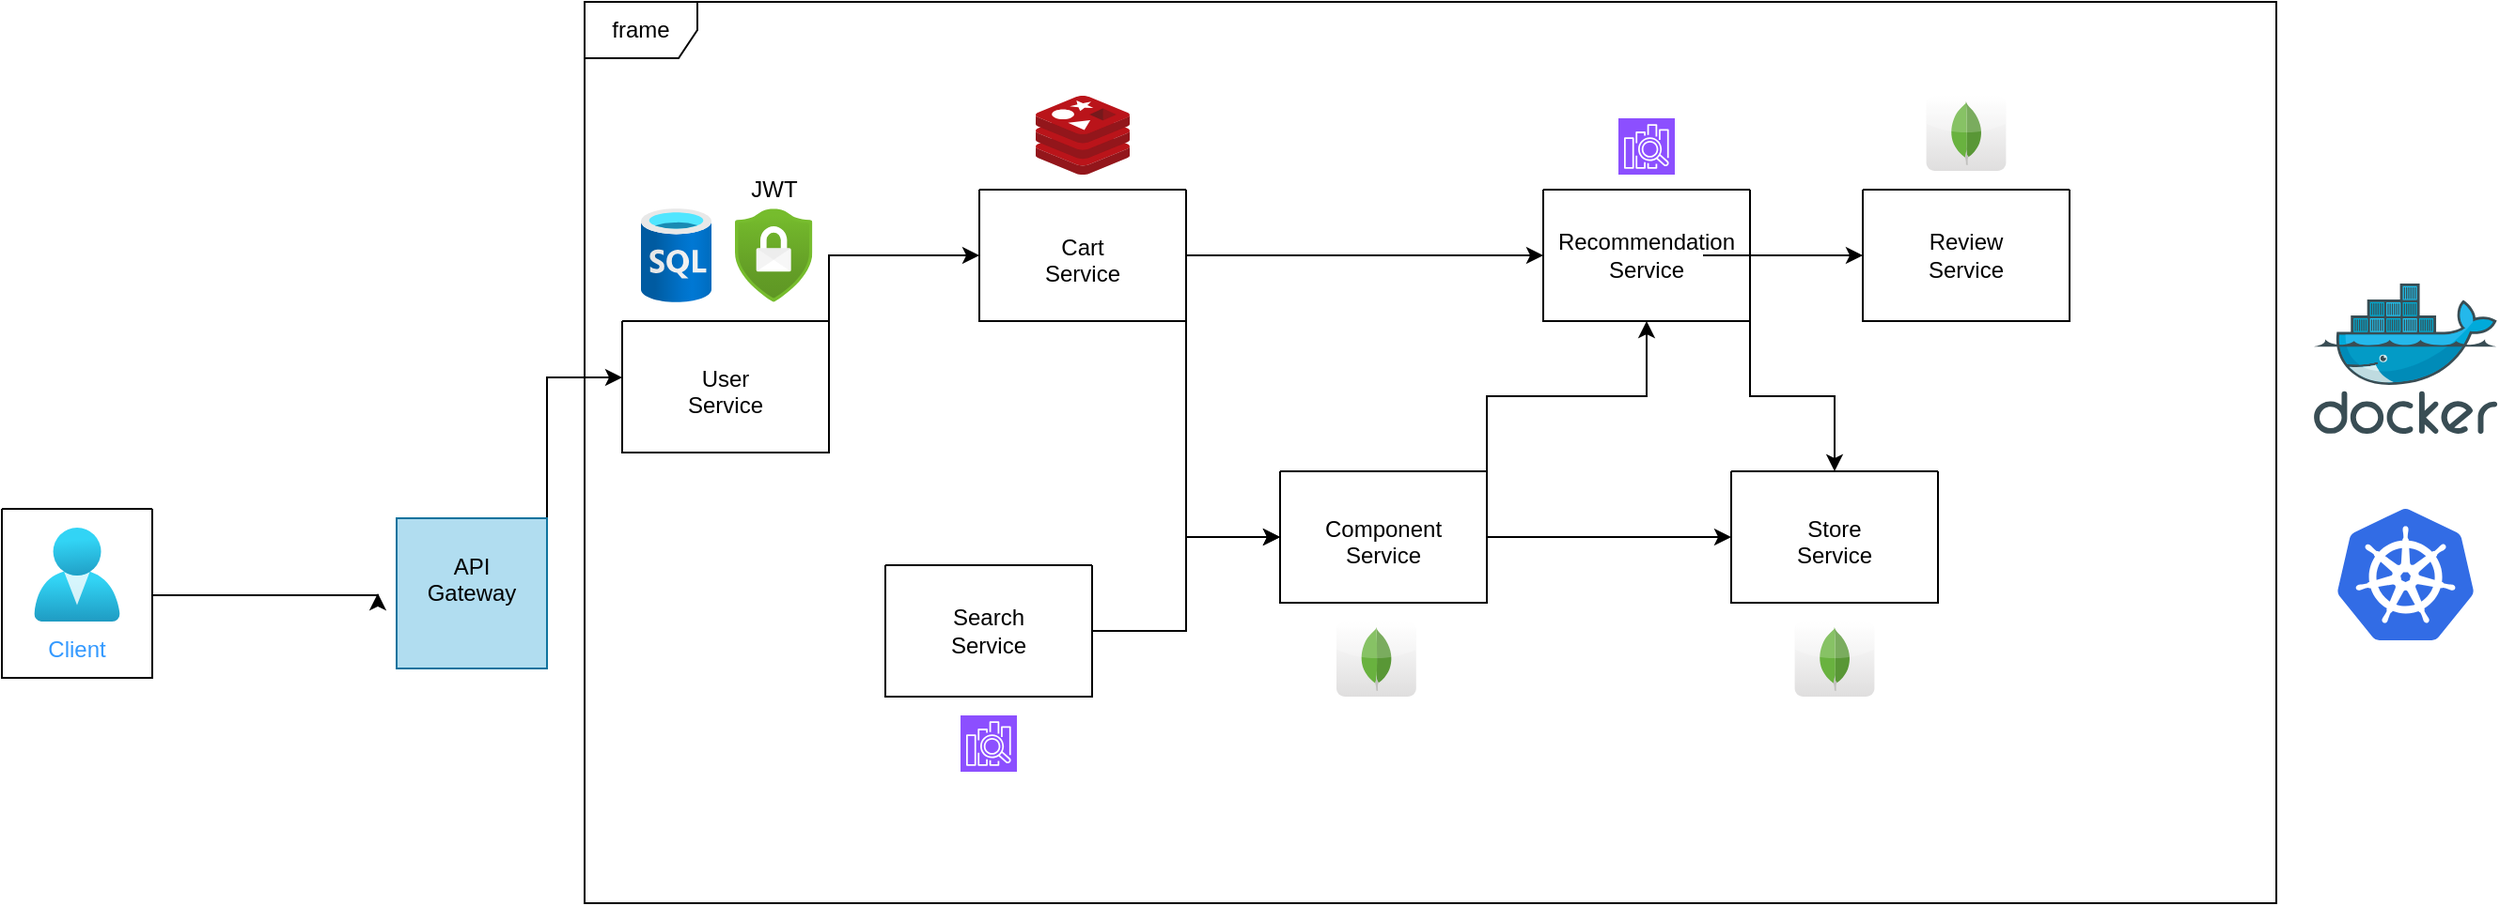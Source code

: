 <mxfile version="24.7.16">
  <diagram name="Page-1" id="6jiXHz5qV-a8cUfIUMDS">
    <mxGraphModel dx="2327" dy="823" grid="1" gridSize="10" guides="1" tooltips="1" connect="1" arrows="1" fold="1" page="1" pageScale="1" pageWidth="850" pageHeight="1100" math="0" shadow="0">
      <root>
        <mxCell id="0" />
        <mxCell id="1" parent="0" />
        <mxCell id="J69_tRvtiRPlGIT4uxlo-11" value="frame" style="shape=umlFrame;whiteSpace=wrap;html=1;pointerEvents=0;" vertex="1" parent="1">
          <mxGeometry x="180" y="130" width="900" height="480" as="geometry" />
        </mxCell>
        <mxCell id="J69_tRvtiRPlGIT4uxlo-12" value="" style="image;sketch=0;aspect=fixed;html=1;points=[];align=center;fontSize=12;image=img/lib/mscae/Docker.svg;" vertex="1" parent="1">
          <mxGeometry x="1100" y="280" width="97.56" height="80" as="geometry" />
        </mxCell>
        <mxCell id="J69_tRvtiRPlGIT4uxlo-13" value="" style="image;sketch=0;aspect=fixed;html=1;points=[];align=center;fontSize=12;image=img/lib/mscae/Kubernetes.svg;" vertex="1" parent="1">
          <mxGeometry x="1112.32" y="400" width="72.92" height="70" as="geometry" />
        </mxCell>
        <mxCell id="J69_tRvtiRPlGIT4uxlo-19" style="edgeStyle=orthogonalEdgeStyle;rounded=0;orthogonalLoop=1;jettySize=auto;html=1;exitX=1;exitY=0;exitDx=0;exitDy=0;" edge="1" parent="1" source="J69_tRvtiRPlGIT4uxlo-18">
          <mxGeometry relative="1" as="geometry">
            <mxPoint x="70" y="445" as="targetPoint" />
            <Array as="points">
              <mxPoint x="-50" y="446" />
            </Array>
          </mxGeometry>
        </mxCell>
        <mxCell id="J69_tRvtiRPlGIT4uxlo-18" value="" style="swimlane;startSize=0;" vertex="1" parent="1">
          <mxGeometry x="-130" y="400" width="80" height="90" as="geometry" />
        </mxCell>
        <mxCell id="J69_tRvtiRPlGIT4uxlo-14" value="" style="image;aspect=fixed;html=1;points=[];align=center;fontSize=12;image=img/lib/azure2/identity/Users.svg;" vertex="1" parent="J69_tRvtiRPlGIT4uxlo-18">
          <mxGeometry x="17.14" y="10" width="45.71" height="50" as="geometry" />
        </mxCell>
        <mxCell id="J69_tRvtiRPlGIT4uxlo-16" value="&lt;font data-darkreader-inline-color=&quot;&quot; style=&quot;--darkreader-inline-color: #3da8ff;&quot; color=&quot;#3399ff&quot;&gt;Client&lt;/font&gt;" style="text;strokeColor=none;align=center;fillColor=none;html=1;verticalAlign=middle;whiteSpace=wrap;rounded=0;" vertex="1" parent="J69_tRvtiRPlGIT4uxlo-18">
          <mxGeometry x="10" y="60" width="60" height="30" as="geometry" />
        </mxCell>
        <mxCell id="J69_tRvtiRPlGIT4uxlo-25" style="edgeStyle=orthogonalEdgeStyle;rounded=0;orthogonalLoop=1;jettySize=auto;html=1;exitX=1;exitY=0;exitDx=0;exitDy=0;" edge="1" parent="1" source="J69_tRvtiRPlGIT4uxlo-22">
          <mxGeometry relative="1" as="geometry">
            <mxPoint x="200" y="330" as="targetPoint" />
            <Array as="points">
              <mxPoint x="160" y="330" />
            </Array>
          </mxGeometry>
        </mxCell>
        <mxCell id="J69_tRvtiRPlGIT4uxlo-22" value="&lt;div&gt;API&lt;/div&gt;&lt;div&gt;Gateway&lt;/div&gt;&lt;div&gt;&lt;br&gt;&lt;/div&gt;" style="whiteSpace=wrap;html=1;aspect=fixed;fillColor=#b1ddf0;strokeColor=#10739e;" vertex="1" parent="1">
          <mxGeometry x="80" y="405" width="80" height="80" as="geometry" />
        </mxCell>
        <mxCell id="J69_tRvtiRPlGIT4uxlo-42" style="edgeStyle=orthogonalEdgeStyle;rounded=0;orthogonalLoop=1;jettySize=auto;html=1;exitX=1;exitY=0;exitDx=0;exitDy=0;entryX=0;entryY=0.5;entryDx=0;entryDy=0;" edge="1" parent="1" source="J69_tRvtiRPlGIT4uxlo-35" target="J69_tRvtiRPlGIT4uxlo-40">
          <mxGeometry relative="1" as="geometry" />
        </mxCell>
        <mxCell id="J69_tRvtiRPlGIT4uxlo-35" value="" style="swimlane;startSize=0;" vertex="1" parent="1">
          <mxGeometry x="200" y="300" width="110" height="70" as="geometry" />
        </mxCell>
        <mxCell id="J69_tRvtiRPlGIT4uxlo-39" value="&lt;div&gt;User Service&lt;/div&gt;&lt;div&gt;&lt;br&gt;&lt;/div&gt;" style="text;strokeColor=none;align=center;fillColor=none;html=1;verticalAlign=middle;whiteSpace=wrap;rounded=0;" vertex="1" parent="J69_tRvtiRPlGIT4uxlo-35">
          <mxGeometry x="25" y="30" width="60" height="30" as="geometry" />
        </mxCell>
        <mxCell id="J69_tRvtiRPlGIT4uxlo-45" style="edgeStyle=orthogonalEdgeStyle;rounded=0;orthogonalLoop=1;jettySize=auto;html=1;exitX=1;exitY=1;exitDx=0;exitDy=0;entryX=0;entryY=0.5;entryDx=0;entryDy=0;" edge="1" parent="1" source="J69_tRvtiRPlGIT4uxlo-40" target="J69_tRvtiRPlGIT4uxlo-43">
          <mxGeometry relative="1" as="geometry" />
        </mxCell>
        <mxCell id="J69_tRvtiRPlGIT4uxlo-50" style="edgeStyle=orthogonalEdgeStyle;rounded=0;orthogonalLoop=1;jettySize=auto;html=1;exitX=1;exitY=0.5;exitDx=0;exitDy=0;entryX=0;entryY=0.5;entryDx=0;entryDy=0;" edge="1" parent="1" source="J69_tRvtiRPlGIT4uxlo-40" target="J69_tRvtiRPlGIT4uxlo-46">
          <mxGeometry relative="1" as="geometry" />
        </mxCell>
        <mxCell id="J69_tRvtiRPlGIT4uxlo-40" value="" style="swimlane;startSize=0;" vertex="1" parent="1">
          <mxGeometry x="390" y="230" width="110" height="70" as="geometry" />
        </mxCell>
        <mxCell id="J69_tRvtiRPlGIT4uxlo-41" value="&lt;div&gt;Cart &lt;br&gt;&lt;/div&gt;&lt;div&gt;Service&lt;/div&gt;&lt;div&gt;&lt;br&gt;&lt;/div&gt;" style="text;strokeColor=none;align=center;fillColor=none;html=1;verticalAlign=middle;whiteSpace=wrap;rounded=0;" vertex="1" parent="J69_tRvtiRPlGIT4uxlo-40">
          <mxGeometry x="25" y="30" width="60" height="30" as="geometry" />
        </mxCell>
        <mxCell id="J69_tRvtiRPlGIT4uxlo-56" style="edgeStyle=orthogonalEdgeStyle;rounded=0;orthogonalLoop=1;jettySize=auto;html=1;exitX=1;exitY=0.5;exitDx=0;exitDy=0;entryX=0;entryY=0.5;entryDx=0;entryDy=0;" edge="1" parent="1" source="J69_tRvtiRPlGIT4uxlo-43" target="J69_tRvtiRPlGIT4uxlo-52">
          <mxGeometry relative="1" as="geometry" />
        </mxCell>
        <mxCell id="J69_tRvtiRPlGIT4uxlo-43" value="" style="swimlane;startSize=0;" vertex="1" parent="1">
          <mxGeometry x="550" y="380" width="110" height="70" as="geometry" />
        </mxCell>
        <mxCell id="J69_tRvtiRPlGIT4uxlo-44" value="&lt;div&gt;Component&lt;/div&gt;&lt;div&gt;Service&lt;/div&gt;&lt;div&gt;&lt;br&gt;&lt;/div&gt;" style="text;strokeColor=none;align=center;fillColor=none;html=1;verticalAlign=middle;whiteSpace=wrap;rounded=0;" vertex="1" parent="J69_tRvtiRPlGIT4uxlo-43">
          <mxGeometry x="25" y="30" width="60" height="30" as="geometry" />
        </mxCell>
        <mxCell id="J69_tRvtiRPlGIT4uxlo-55" style="edgeStyle=orthogonalEdgeStyle;rounded=0;orthogonalLoop=1;jettySize=auto;html=1;exitX=1;exitY=1;exitDx=0;exitDy=0;entryX=0.5;entryY=0;entryDx=0;entryDy=0;" edge="1" parent="1" source="J69_tRvtiRPlGIT4uxlo-46" target="J69_tRvtiRPlGIT4uxlo-52">
          <mxGeometry relative="1" as="geometry" />
        </mxCell>
        <mxCell id="J69_tRvtiRPlGIT4uxlo-46" value="" style="swimlane;startSize=0;" vertex="1" parent="1">
          <mxGeometry x="690" y="230" width="110" height="70" as="geometry" />
        </mxCell>
        <mxCell id="J69_tRvtiRPlGIT4uxlo-47" value="&lt;div&gt;Recommendation&lt;/div&gt;&lt;div&gt;Service&lt;br&gt;&lt;/div&gt;" style="text;strokeColor=none;align=center;fillColor=none;html=1;verticalAlign=middle;whiteSpace=wrap;rounded=0;" vertex="1" parent="J69_tRvtiRPlGIT4uxlo-46">
          <mxGeometry x="25" y="20" width="60" height="30" as="geometry" />
        </mxCell>
        <mxCell id="J69_tRvtiRPlGIT4uxlo-51" style="edgeStyle=orthogonalEdgeStyle;rounded=0;orthogonalLoop=1;jettySize=auto;html=1;exitX=1;exitY=0;exitDx=0;exitDy=0;entryX=0.5;entryY=1;entryDx=0;entryDy=0;" edge="1" parent="1" source="J69_tRvtiRPlGIT4uxlo-43" target="J69_tRvtiRPlGIT4uxlo-46">
          <mxGeometry relative="1" as="geometry" />
        </mxCell>
        <mxCell id="J69_tRvtiRPlGIT4uxlo-52" value="" style="swimlane;startSize=0;" vertex="1" parent="1">
          <mxGeometry x="790" y="380" width="110" height="70" as="geometry" />
        </mxCell>
        <mxCell id="J69_tRvtiRPlGIT4uxlo-53" value="&lt;div&gt;Store&lt;/div&gt;&lt;div&gt;Service&lt;/div&gt;&lt;div&gt;&lt;br&gt;&lt;/div&gt;" style="text;strokeColor=none;align=center;fillColor=none;html=1;verticalAlign=middle;whiteSpace=wrap;rounded=0;" vertex="1" parent="J69_tRvtiRPlGIT4uxlo-52">
          <mxGeometry x="25" y="30" width="60" height="30" as="geometry" />
        </mxCell>
        <mxCell id="J69_tRvtiRPlGIT4uxlo-57" value="" style="swimlane;startSize=0;" vertex="1" parent="1">
          <mxGeometry x="860" y="230" width="110" height="70" as="geometry" />
        </mxCell>
        <mxCell id="J69_tRvtiRPlGIT4uxlo-58" value="&lt;div&gt;Review&lt;/div&gt;&lt;div&gt;Service&lt;br&gt;&lt;/div&gt;" style="text;strokeColor=none;align=center;fillColor=none;html=1;verticalAlign=middle;whiteSpace=wrap;rounded=0;" vertex="1" parent="J69_tRvtiRPlGIT4uxlo-57">
          <mxGeometry x="25" y="20" width="60" height="30" as="geometry" />
        </mxCell>
        <mxCell id="J69_tRvtiRPlGIT4uxlo-59" style="edgeStyle=orthogonalEdgeStyle;rounded=0;orthogonalLoop=1;jettySize=auto;html=1;entryX=0;entryY=0.5;entryDx=0;entryDy=0;" edge="1" parent="1" source="J69_tRvtiRPlGIT4uxlo-47" target="J69_tRvtiRPlGIT4uxlo-57">
          <mxGeometry relative="1" as="geometry" />
        </mxCell>
        <mxCell id="J69_tRvtiRPlGIT4uxlo-62" style="edgeStyle=orthogonalEdgeStyle;rounded=0;orthogonalLoop=1;jettySize=auto;html=1;exitX=1;exitY=0.5;exitDx=0;exitDy=0;entryX=0;entryY=0.5;entryDx=0;entryDy=0;" edge="1" parent="1" source="J69_tRvtiRPlGIT4uxlo-60" target="J69_tRvtiRPlGIT4uxlo-43">
          <mxGeometry relative="1" as="geometry" />
        </mxCell>
        <mxCell id="J69_tRvtiRPlGIT4uxlo-60" value="" style="swimlane;startSize=0;" vertex="1" parent="1">
          <mxGeometry x="340" y="430" width="110" height="70" as="geometry" />
        </mxCell>
        <mxCell id="J69_tRvtiRPlGIT4uxlo-61" value="&lt;div&gt;Search&lt;/div&gt;&lt;div&gt;Service&lt;br&gt;&lt;/div&gt;" style="text;strokeColor=none;align=center;fillColor=none;html=1;verticalAlign=middle;whiteSpace=wrap;rounded=0;" vertex="1" parent="J69_tRvtiRPlGIT4uxlo-60">
          <mxGeometry x="25" y="20" width="60" height="30" as="geometry" />
        </mxCell>
        <mxCell id="J69_tRvtiRPlGIT4uxlo-63" value="" style="dashed=0;outlineConnect=0;html=1;align=center;labelPosition=center;verticalLabelPosition=bottom;verticalAlign=top;shape=mxgraph.webicons.mongodb;gradientColor=#DFDEDE" vertex="1" parent="1">
          <mxGeometry x="580" y="460" width="42.4" height="40" as="geometry" />
        </mxCell>
        <mxCell id="J69_tRvtiRPlGIT4uxlo-64" value="" style="image;aspect=fixed;html=1;points=[];align=center;fontSize=12;image=img/lib/azure2/databases/SQL_Database.svg;" vertex="1" parent="1">
          <mxGeometry x="210" y="240" width="37.5" height="50" as="geometry" />
        </mxCell>
        <mxCell id="J69_tRvtiRPlGIT4uxlo-65" value="" style="image;sketch=0;aspect=fixed;html=1;points=[];align=center;fontSize=12;image=img/lib/mscae/Cache_Redis_Product.svg;" vertex="1" parent="1">
          <mxGeometry x="420" y="180" width="50" height="42" as="geometry" />
        </mxCell>
        <mxCell id="J69_tRvtiRPlGIT4uxlo-67" value="" style="dashed=0;outlineConnect=0;html=1;align=center;labelPosition=center;verticalLabelPosition=bottom;verticalAlign=top;shape=mxgraph.webicons.mongodb;gradientColor=#DFDEDE" vertex="1" parent="1">
          <mxGeometry x="823.8" y="460" width="42.4" height="40" as="geometry" />
        </mxCell>
        <mxCell id="J69_tRvtiRPlGIT4uxlo-72" value="" style="sketch=0;points=[[0,0,0],[0.25,0,0],[0.5,0,0],[0.75,0,0],[1,0,0],[0,1,0],[0.25,1,0],[0.5,1,0],[0.75,1,0],[1,1,0],[0,0.25,0],[0,0.5,0],[0,0.75,0],[1,0.25,0],[1,0.5,0],[1,0.75,0]];outlineConnect=0;fontColor=#232F3E;fillColor=#8C4FFF;strokeColor=#ffffff;dashed=0;verticalLabelPosition=bottom;verticalAlign=top;align=center;html=1;fontSize=12;fontStyle=0;aspect=fixed;shape=mxgraph.aws4.resourceIcon;resIcon=mxgraph.aws4.elasticsearch_service;" vertex="1" parent="1">
          <mxGeometry x="730" y="192" width="30" height="30" as="geometry" />
        </mxCell>
        <mxCell id="J69_tRvtiRPlGIT4uxlo-73" value="" style="dashed=0;outlineConnect=0;html=1;align=center;labelPosition=center;verticalLabelPosition=bottom;verticalAlign=top;shape=mxgraph.webicons.mongodb;gradientColor=#DFDEDE" vertex="1" parent="1">
          <mxGeometry x="893.8" y="180" width="42.4" height="40" as="geometry" />
        </mxCell>
        <mxCell id="J69_tRvtiRPlGIT4uxlo-74" value="" style="sketch=0;points=[[0,0,0],[0.25,0,0],[0.5,0,0],[0.75,0,0],[1,0,0],[0,1,0],[0.25,1,0],[0.5,1,0],[0.75,1,0],[1,1,0],[0,0.25,0],[0,0.5,0],[0,0.75,0],[1,0.25,0],[1,0.5,0],[1,0.75,0]];outlineConnect=0;fontColor=#232F3E;fillColor=#8C4FFF;strokeColor=#ffffff;dashed=0;verticalLabelPosition=bottom;verticalAlign=top;align=center;html=1;fontSize=12;fontStyle=0;aspect=fixed;shape=mxgraph.aws4.resourceIcon;resIcon=mxgraph.aws4.elasticsearch_service;" vertex="1" parent="1">
          <mxGeometry x="380" y="510" width="30" height="30" as="geometry" />
        </mxCell>
        <mxCell id="J69_tRvtiRPlGIT4uxlo-75" value="" style="image;aspect=fixed;html=1;points=[];align=center;fontSize=12;image=img/lib/azure2/security/Security_Center.svg;" vertex="1" parent="1">
          <mxGeometry x="260" y="240" width="41.18" height="50" as="geometry" />
        </mxCell>
        <mxCell id="J69_tRvtiRPlGIT4uxlo-76" value="&lt;div&gt;JWT&lt;/div&gt;&lt;div&gt;&lt;br&gt;&lt;/div&gt;" style="text;strokeColor=none;align=center;fillColor=none;html=1;verticalAlign=middle;whiteSpace=wrap;rounded=0;" vertex="1" parent="1">
          <mxGeometry x="250.59" y="222" width="60" height="30" as="geometry" />
        </mxCell>
      </root>
    </mxGraphModel>
  </diagram>
</mxfile>
